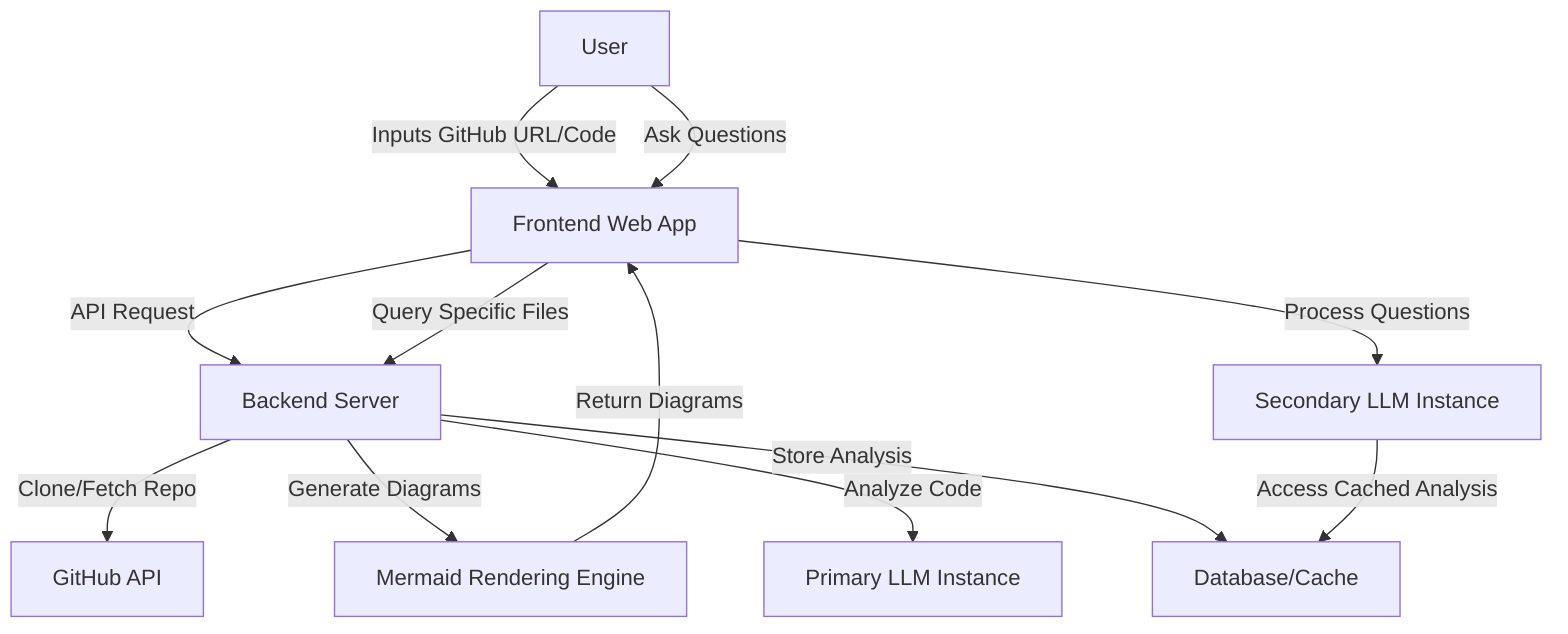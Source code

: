 graph TD
    User[User] -->|Inputs GitHub URL/Code| Frontend[Frontend Web App]
    Frontend -->|API Request| Backend[Backend Server]
    Backend -->|Clone/Fetch Repo| GitHub[GitHub API]
    Backend -->|Generate Diagrams| MermaidEngine[Mermaid Rendering Engine]
    Backend -->|Analyze Code| LLM1[Primary LLM Instance]
    Backend -->|Store Analysis| DB[Database/Cache]
    Frontend -->|Query Specific Files| Backend
    User -->|Ask Questions| Frontend
    Frontend -->|Process Questions| LLM2[Secondary LLM Instance]
    LLM2 -->|Access Cached Analysis| DB
    MermaidEngine -->|Return Diagrams| Frontend